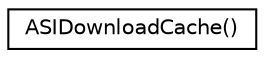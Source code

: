 digraph G
{
  edge [fontname="Helvetica",fontsize="10",labelfontname="Helvetica",labelfontsize="10"];
  node [fontname="Helvetica",fontsize="10",shape=record];
  rankdir="LR";
  Node1 [label="ASIDownloadCache()",height=0.2,width=0.4,color="black", fillcolor="white", style="filled",URL="$interface_a_s_i_download_cache_07_08.html"];
}
